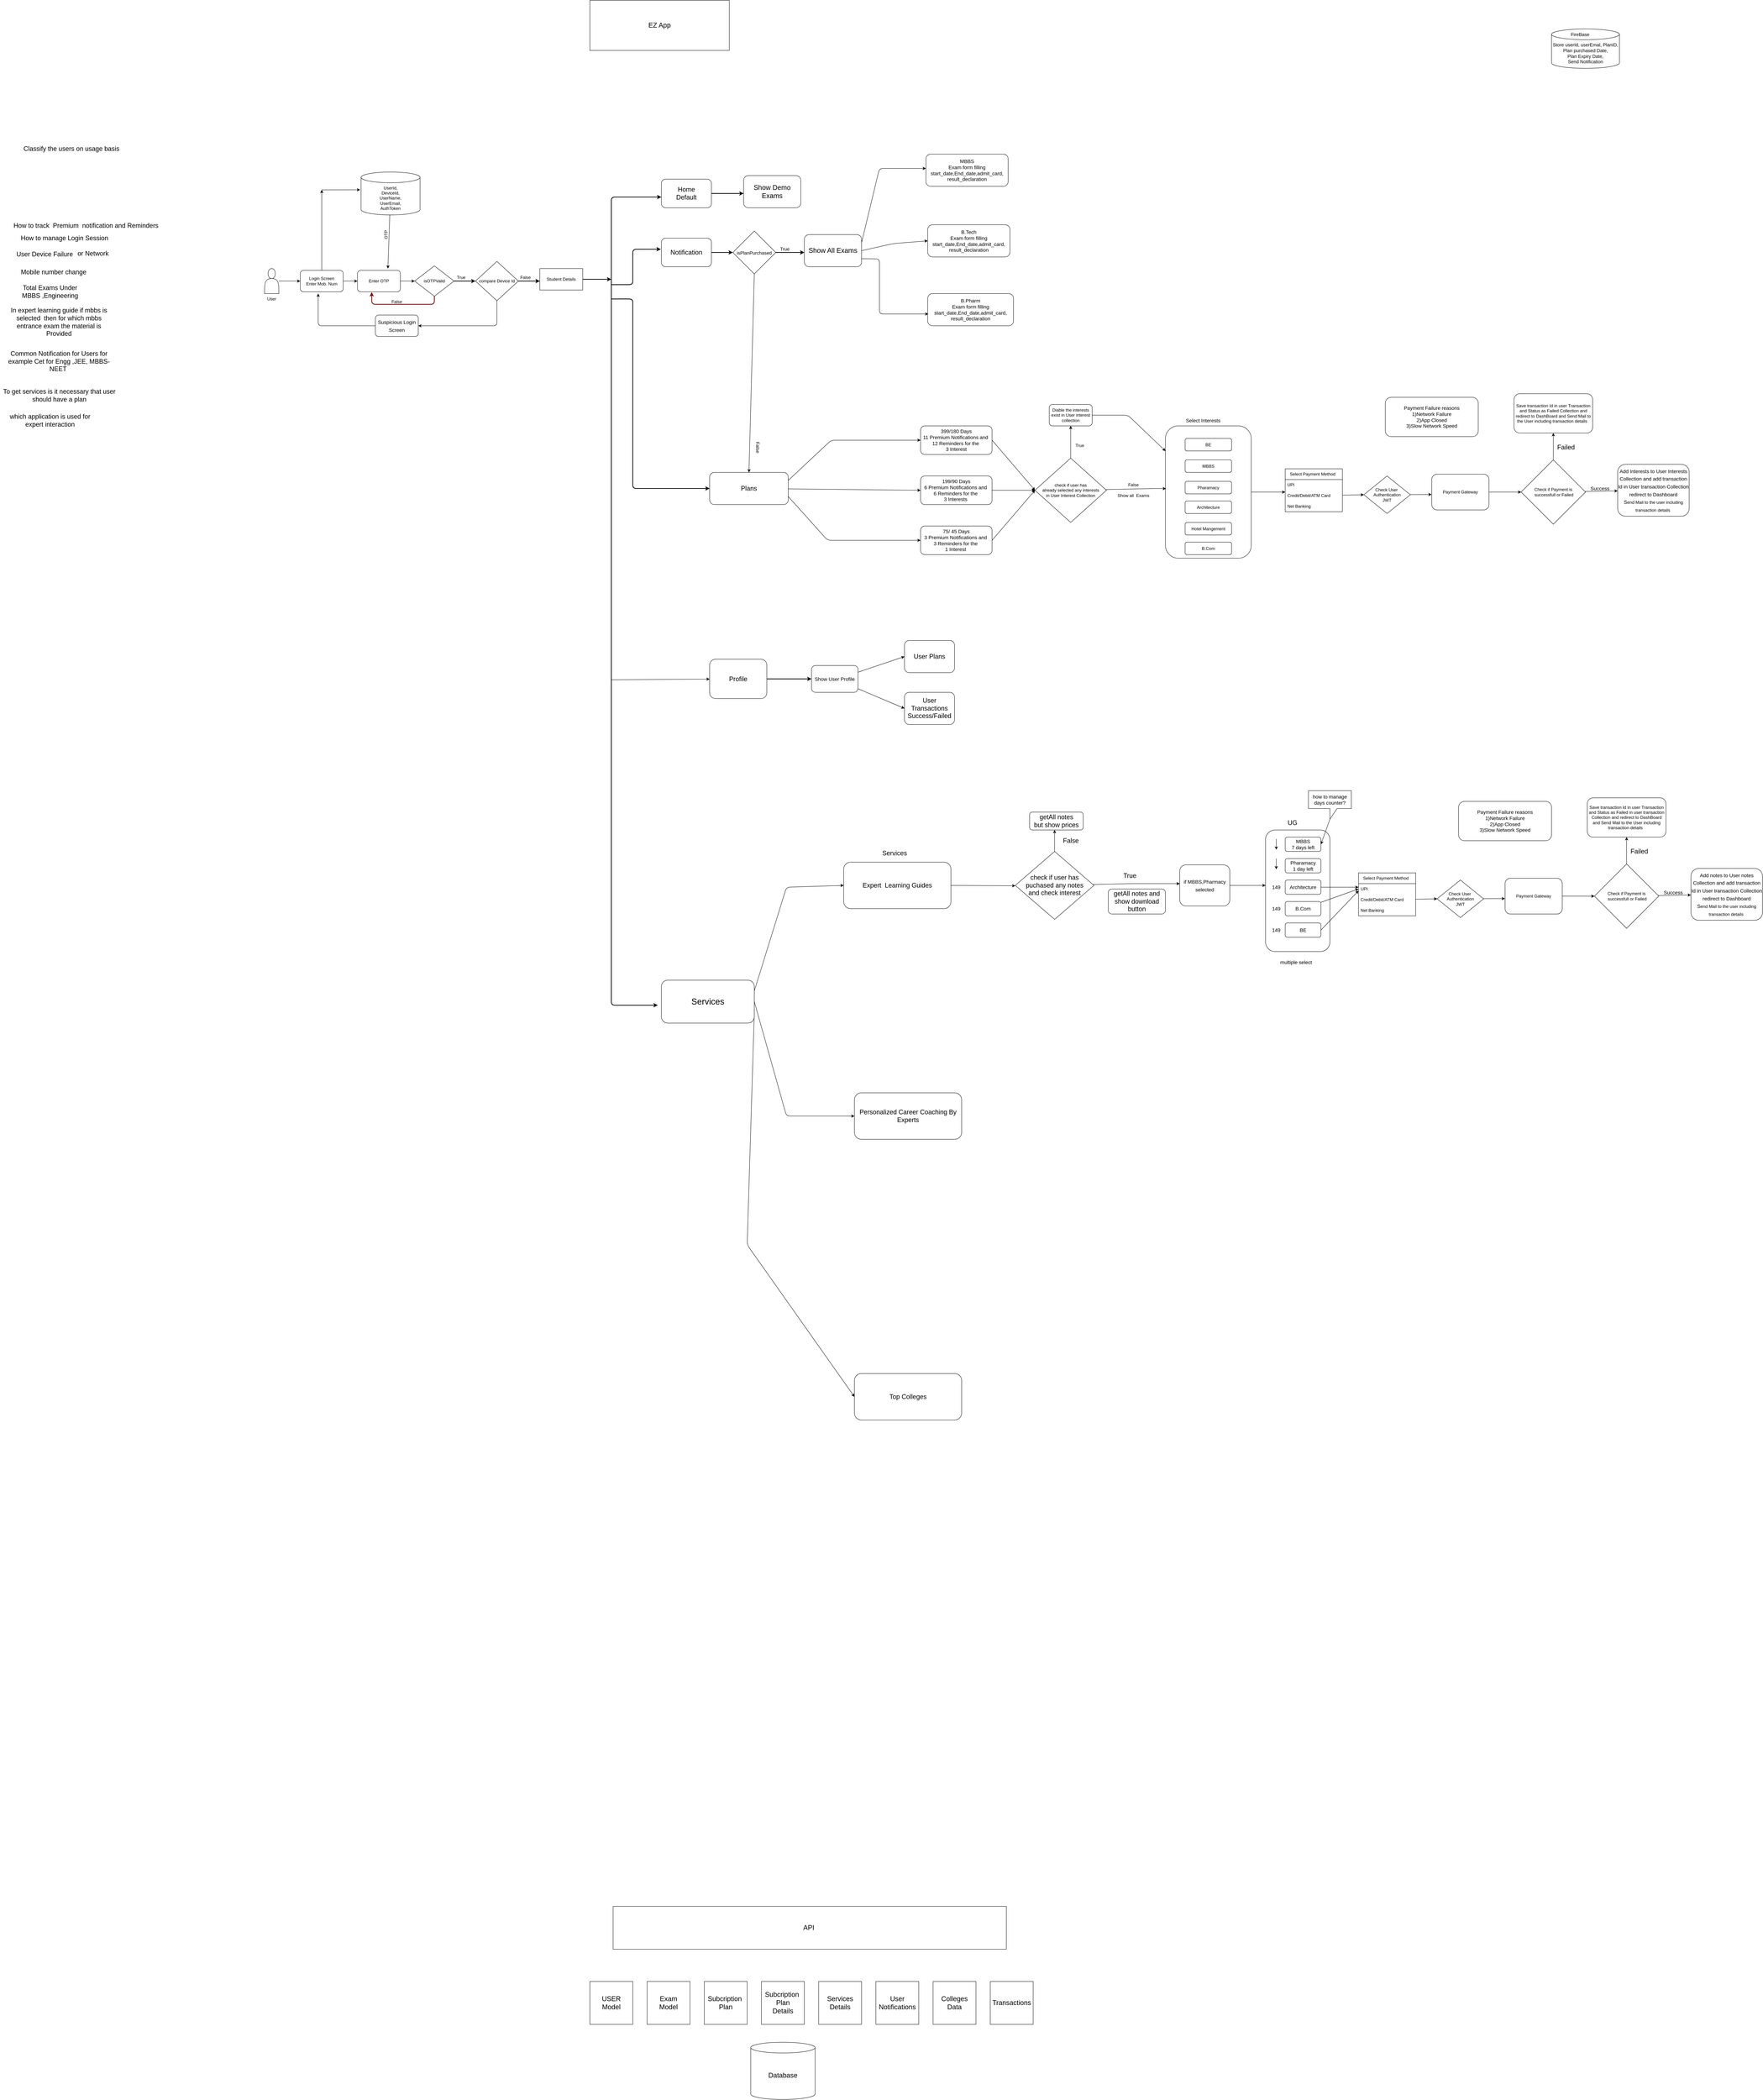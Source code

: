 <mxfile>
    <diagram id="cKqOUeJYtqGAw4a0vvzp" name="Page-1">
        <mxGraphModel dx="8595" dy="4695" grid="1" gridSize="10" guides="1" tooltips="1" connect="1" arrows="1" fold="1" page="1" pageScale="1" pageWidth="850" pageHeight="1100" math="0" shadow="0">
            <root>
                <mxCell id="0"/>
                <mxCell id="1" parent="0"/>
                <mxCell id="2" value="&lt;font style=&quot;font-size: 19px;&quot;&gt;EZ App&lt;/font&gt;" style="rounded=0;whiteSpace=wrap;html=1;" parent="1" vertex="1">
                    <mxGeometry x="940" y="-370" width="390" height="140" as="geometry"/>
                </mxCell>
                <mxCell id="8" style="edgeStyle=none;html=1;" parent="1" source="3" edge="1">
                    <mxGeometry relative="1" as="geometry">
                        <mxPoint x="130" y="415" as="targetPoint"/>
                    </mxGeometry>
                </mxCell>
                <mxCell id="3" value="" style="shape=actor;whiteSpace=wrap;html=1;" parent="1" vertex="1">
                    <mxGeometry x="30" y="380" width="40" height="70" as="geometry"/>
                </mxCell>
                <mxCell id="6" value="User" style="text;html=1;strokeColor=none;fillColor=none;align=center;verticalAlign=middle;whiteSpace=wrap;rounded=0;" parent="1" vertex="1">
                    <mxGeometry x="20" y="450" width="60" height="30" as="geometry"/>
                </mxCell>
                <mxCell id="13" style="edgeStyle=none;html=1;" parent="1" source="9" edge="1">
                    <mxGeometry relative="1" as="geometry">
                        <mxPoint x="190" y="160" as="targetPoint"/>
                    </mxGeometry>
                </mxCell>
                <mxCell id="32" style="edgeStyle=none;html=1;entryX=0;entryY=0.5;entryDx=0;entryDy=0;" parent="1" source="9" target="31" edge="1">
                    <mxGeometry relative="1" as="geometry"/>
                </mxCell>
                <mxCell id="9" value="Login Screen&lt;br&gt;Enter Mob. Num" style="rounded=1;whiteSpace=wrap;html=1;" parent="1" vertex="1">
                    <mxGeometry x="130" y="385" width="120" height="60" as="geometry"/>
                </mxCell>
                <mxCell id="27" style="edgeStyle=none;html=1;" parent="1" source="11" edge="1">
                    <mxGeometry relative="1" as="geometry">
                        <mxPoint x="500" y="415" as="targetPoint"/>
                    </mxGeometry>
                </mxCell>
                <mxCell id="38" style="edgeStyle=none;html=1;entryX=0.331;entryY=1.017;entryDx=0;entryDy=0;entryPerimeter=0;fillColor=#a20025;strokeColor=#6F0000;strokeWidth=2;" parent="1" source="11" target="31" edge="1">
                    <mxGeometry relative="1" as="geometry">
                        <mxPoint x="505" y="520" as="targetPoint"/>
                        <Array as="points">
                            <mxPoint x="505" y="480"/>
                            <mxPoint x="330" y="480"/>
                        </Array>
                    </mxGeometry>
                </mxCell>
                <mxCell id="42" style="edgeStyle=none;html=1;strokeWidth=2;" parent="1" source="11" edge="1">
                    <mxGeometry relative="1" as="geometry">
                        <mxPoint x="620" y="415" as="targetPoint"/>
                    </mxGeometry>
                </mxCell>
                <mxCell id="11" value="isOTPValid" style="rhombus;whiteSpace=wrap;html=1;" parent="1" vertex="1">
                    <mxGeometry x="450" y="372.5" width="110" height="85" as="geometry"/>
                </mxCell>
                <mxCell id="19" value="" style="endArrow=classic;html=1;entryX=-0.016;entryY=0.414;entryDx=0;entryDy=0;entryPerimeter=0;" parent="1" target="22" edge="1">
                    <mxGeometry width="50" height="50" relative="1" as="geometry">
                        <mxPoint x="190" y="160" as="sourcePoint"/>
                        <mxPoint x="290" y="160" as="targetPoint"/>
                    </mxGeometry>
                </mxCell>
                <mxCell id="34" style="edgeStyle=none;html=1;" parent="1" source="22" edge="1">
                    <mxGeometry relative="1" as="geometry">
                        <mxPoint x="375" y="380.0" as="targetPoint"/>
                    </mxGeometry>
                </mxCell>
                <mxCell id="22" value="UserId,&lt;br&gt;DeviceId,&lt;br&gt;UserName,&lt;br&gt;UserEmail,&lt;br&gt;AuthToken" style="shape=cylinder3;whiteSpace=wrap;html=1;boundedLbl=1;backgroundOutline=1;size=15;" parent="1" vertex="1">
                    <mxGeometry x="300" y="110" width="165" height="120" as="geometry"/>
                </mxCell>
                <mxCell id="36" style="edgeStyle=none;html=1;entryX=0;entryY=0.5;entryDx=0;entryDy=0;" parent="1" source="31" target="11" edge="1">
                    <mxGeometry relative="1" as="geometry"/>
                </mxCell>
                <mxCell id="31" value="Enter OTP" style="rounded=1;whiteSpace=wrap;html=1;" parent="1" vertex="1">
                    <mxGeometry x="290" y="385" width="120" height="60" as="geometry"/>
                </mxCell>
                <mxCell id="35" value="OTP" style="text;html=1;strokeColor=none;fillColor=none;align=center;verticalAlign=middle;whiteSpace=wrap;rounded=0;rotation=270;strokeWidth=1;" parent="1" vertex="1">
                    <mxGeometry x="340" y="270" width="60" height="30" as="geometry"/>
                </mxCell>
                <mxCell id="39" value="False" style="text;html=1;strokeColor=none;fillColor=none;align=center;verticalAlign=middle;whiteSpace=wrap;rounded=0;strokeWidth=1;" parent="1" vertex="1">
                    <mxGeometry x="370" y="457.5" width="60" height="30" as="geometry"/>
                </mxCell>
                <mxCell id="43" value="True" style="text;html=1;strokeColor=none;fillColor=none;align=center;verticalAlign=middle;whiteSpace=wrap;rounded=0;strokeWidth=1;" parent="1" vertex="1">
                    <mxGeometry x="550" y="390" width="60" height="30" as="geometry"/>
                </mxCell>
                <mxCell id="49" style="edgeStyle=none;html=1;strokeWidth=2;" parent="1" source="45" edge="1">
                    <mxGeometry relative="1" as="geometry">
                        <mxPoint x="800" y="415" as="targetPoint"/>
                    </mxGeometry>
                </mxCell>
                <mxCell id="176" style="edgeStyle=none;html=1;fontSize=14;" parent="1" source="45" edge="1">
                    <mxGeometry relative="1" as="geometry">
                        <mxPoint x="460" y="540" as="targetPoint"/>
                        <Array as="points">
                            <mxPoint x="680" y="540"/>
                        </Array>
                    </mxGeometry>
                </mxCell>
                <mxCell id="45" value="compare Device Id" style="rhombus;whiteSpace=wrap;html=1;strokeWidth=1;" parent="1" vertex="1">
                    <mxGeometry x="620" y="360" width="120" height="110" as="geometry"/>
                </mxCell>
                <mxCell id="51" value="False" style="text;html=1;strokeColor=none;fillColor=none;align=center;verticalAlign=middle;whiteSpace=wrap;rounded=0;strokeWidth=1;" parent="1" vertex="1">
                    <mxGeometry x="730" y="390" width="60" height="30" as="geometry"/>
                </mxCell>
                <mxCell id="52" value="" style="endArrow=classic;html=1;strokeWidth=2;entryX=0;entryY=0.625;entryDx=0;entryDy=0;entryPerimeter=0;" parent="1" target="61" edge="1">
                    <mxGeometry width="50" height="50" relative="1" as="geometry">
                        <mxPoint x="1000" y="415" as="sourcePoint"/>
                        <mxPoint x="1110" y="235" as="targetPoint"/>
                        <Array as="points">
                            <mxPoint x="1000" y="180"/>
                        </Array>
                    </mxGeometry>
                </mxCell>
                <mxCell id="53" value="" style="endArrow=classic;html=1;strokeWidth=2;entryX=-0.011;entryY=0.386;entryDx=0;entryDy=0;entryPerimeter=0;" parent="1" target="62" edge="1">
                    <mxGeometry width="50" height="50" relative="1" as="geometry">
                        <mxPoint x="1000" y="425" as="sourcePoint"/>
                        <mxPoint x="1110" y="325" as="targetPoint"/>
                        <Array as="points">
                            <mxPoint x="1060" y="425"/>
                            <mxPoint x="1060" y="326"/>
                        </Array>
                    </mxGeometry>
                </mxCell>
                <mxCell id="54" value="" style="endArrow=classic;html=1;strokeWidth=2;entryX=0;entryY=0.5;entryDx=0;entryDy=0;" parent="1" target="63" edge="1">
                    <mxGeometry width="50" height="50" relative="1" as="geometry">
                        <mxPoint x="1000" y="465" as="sourcePoint"/>
                        <mxPoint x="1200" y="705" as="targetPoint"/>
                        <Array as="points">
                            <mxPoint x="1060" y="465"/>
                            <mxPoint x="1060" y="995"/>
                        </Array>
                    </mxGeometry>
                </mxCell>
                <mxCell id="56" value="" style="endArrow=classic;html=1;strokeWidth=2;" parent="1" edge="1">
                    <mxGeometry width="50" height="50" relative="1" as="geometry">
                        <mxPoint x="1000" y="395" as="sourcePoint"/>
                        <mxPoint x="1130" y="2440" as="targetPoint"/>
                        <Array as="points">
                            <mxPoint x="1000" y="2440"/>
                        </Array>
                    </mxGeometry>
                </mxCell>
                <mxCell id="110" style="edgeStyle=none;html=1;strokeWidth=2;fontSize=13;" parent="1" source="57" edge="1">
                    <mxGeometry relative="1" as="geometry">
                        <mxPoint x="1000" y="410" as="targetPoint"/>
                    </mxGeometry>
                </mxCell>
                <mxCell id="57" value="Student Details" style="rounded=0;whiteSpace=wrap;html=1;strokeWidth=1;" parent="1" vertex="1">
                    <mxGeometry x="800" y="380" width="120" height="60" as="geometry"/>
                </mxCell>
                <mxCell id="73" style="edgeStyle=none;html=1;strokeWidth=2;fontSize=19;" parent="1" source="61" edge="1">
                    <mxGeometry relative="1" as="geometry">
                        <mxPoint x="1370" y="170" as="targetPoint"/>
                    </mxGeometry>
                </mxCell>
                <mxCell id="61" value="Home&lt;br&gt;Default" style="rounded=1;whiteSpace=wrap;html=1;strokeWidth=1;fontSize=18;" parent="1" vertex="1">
                    <mxGeometry x="1140" y="130" width="140" height="80" as="geometry"/>
                </mxCell>
                <mxCell id="79" style="edgeStyle=none;html=1;strokeWidth=2;fontSize=19;" parent="1" source="62" edge="1">
                    <mxGeometry relative="1" as="geometry">
                        <mxPoint x="1340" y="335" as="targetPoint"/>
                    </mxGeometry>
                </mxCell>
                <mxCell id="62" value="Notification" style="rounded=1;whiteSpace=wrap;html=1;strokeWidth=1;fontSize=18;" parent="1" vertex="1">
                    <mxGeometry x="1140" y="295" width="140" height="80" as="geometry"/>
                </mxCell>
                <mxCell id="180" style="edgeStyle=none;html=1;fontSize=14;entryX=0;entryY=0.5;entryDx=0;entryDy=0;" parent="1" source="63" target="182" edge="1">
                    <mxGeometry relative="1" as="geometry">
                        <mxPoint x="1655" y="995" as="targetPoint"/>
                    </mxGeometry>
                </mxCell>
                <mxCell id="185" style="edgeStyle=none;html=1;exitX=1;exitY=0.25;exitDx=0;exitDy=0;entryX=0;entryY=0.5;entryDx=0;entryDy=0;fontSize=14;" parent="1" source="63" target="181" edge="1">
                    <mxGeometry relative="1" as="geometry">
                        <Array as="points">
                            <mxPoint x="1615" y="860"/>
                        </Array>
                    </mxGeometry>
                </mxCell>
                <mxCell id="186" style="edgeStyle=none;html=1;exitX=1;exitY=0.75;exitDx=0;exitDy=0;entryX=0;entryY=0.5;entryDx=0;entryDy=0;fontSize=14;" parent="1" source="63" target="184" edge="1">
                    <mxGeometry relative="1" as="geometry">
                        <Array as="points">
                            <mxPoint x="1605" y="1140"/>
                        </Array>
                    </mxGeometry>
                </mxCell>
                <mxCell id="63" value="Plans" style="rounded=1;whiteSpace=wrap;html=1;strokeWidth=1;fontSize=18;" parent="1" vertex="1">
                    <mxGeometry x="1275" y="950" width="220" height="90" as="geometry"/>
                </mxCell>
                <mxCell id="100" style="edgeStyle=none;html=1;strokeWidth=2;fontSize=13;" parent="1" source="64" target="101" edge="1">
                    <mxGeometry relative="1" as="geometry">
                        <mxPoint x="1535" y="1510" as="targetPoint"/>
                    </mxGeometry>
                </mxCell>
                <mxCell id="64" value="Profile" style="rounded=1;whiteSpace=wrap;html=1;strokeWidth=1;fontSize=18;" parent="1" vertex="1">
                    <mxGeometry x="1275" y="1472.5" width="160" height="110" as="geometry"/>
                </mxCell>
                <mxCell id="65" value="API&amp;nbsp;" style="rounded=0;whiteSpace=wrap;html=1;strokeWidth=1;fontSize=19;" parent="1" vertex="1">
                    <mxGeometry x="1005" y="4960" width="1100" height="120" as="geometry"/>
                </mxCell>
                <mxCell id="66" value="USER&lt;br&gt;Model" style="whiteSpace=wrap;html=1;aspect=fixed;strokeWidth=1;fontSize=19;" parent="1" vertex="1">
                    <mxGeometry x="940" y="5170" width="120" height="120" as="geometry"/>
                </mxCell>
                <mxCell id="68" value="Exam&lt;br&gt;Model" style="whiteSpace=wrap;html=1;aspect=fixed;strokeWidth=1;fontSize=19;" parent="1" vertex="1">
                    <mxGeometry x="1100" y="5170" width="120" height="120" as="geometry"/>
                </mxCell>
                <mxCell id="69" value="Subcription&amp;nbsp;&lt;br&gt;Plan" style="whiteSpace=wrap;html=1;aspect=fixed;strokeWidth=1;fontSize=19;" parent="1" vertex="1">
                    <mxGeometry x="1260" y="5170" width="120" height="120" as="geometry"/>
                </mxCell>
                <mxCell id="72" value="Database" style="shape=cylinder3;whiteSpace=wrap;html=1;boundedLbl=1;backgroundOutline=1;size=15;strokeWidth=1;fontSize=19;" parent="1" vertex="1">
                    <mxGeometry x="1390" y="5340" width="180" height="160" as="geometry"/>
                </mxCell>
                <mxCell id="75" value="Show Demo Exams" style="rounded=1;whiteSpace=wrap;html=1;strokeWidth=1;fontSize=19;" parent="1" vertex="1">
                    <mxGeometry x="1370" y="120" width="160" height="90" as="geometry"/>
                </mxCell>
                <mxCell id="81" style="edgeStyle=none;html=1;strokeWidth=2;fontSize=13;" parent="1" source="80" edge="1">
                    <mxGeometry relative="1" as="geometry">
                        <mxPoint x="1540" y="335" as="targetPoint"/>
                    </mxGeometry>
                </mxCell>
                <mxCell id="318" style="edgeStyle=none;html=1;exitX=0.5;exitY=1;exitDx=0;exitDy=0;entryX=0.5;entryY=0;entryDx=0;entryDy=0;fontSize=14;" edge="1" parent="1" source="80" target="63">
                    <mxGeometry relative="1" as="geometry"/>
                </mxCell>
                <mxCell id="80" value="&lt;font style=&quot;font-size: 13px;&quot;&gt;isPlanPurchased&lt;/font&gt;" style="rhombus;whiteSpace=wrap;html=1;strokeWidth=1;fontSize=19;" parent="1" vertex="1">
                    <mxGeometry x="1340" y="275" width="120" height="120" as="geometry"/>
                </mxCell>
                <mxCell id="82" value="True" style="text;html=1;align=center;verticalAlign=middle;resizable=0;points=[];autosize=1;strokeColor=none;fillColor=none;fontSize=13;" parent="1" vertex="1">
                    <mxGeometry x="1460" y="310" width="50" height="30" as="geometry"/>
                </mxCell>
                <mxCell id="89" value="False" style="text;html=1;align=center;verticalAlign=middle;resizable=0;points=[];autosize=1;strokeColor=none;fillColor=none;fontSize=13;rotation=90;" parent="1" vertex="1">
                    <mxGeometry x="1380" y="865" width="60" height="30" as="geometry"/>
                </mxCell>
                <mxCell id="153" style="edgeStyle=none;html=1;exitX=1;exitY=0.25;exitDx=0;exitDy=0;entryX=0;entryY=0.5;entryDx=0;entryDy=0;fontSize=18;" parent="1" source="101" target="151" edge="1">
                    <mxGeometry relative="1" as="geometry"/>
                </mxCell>
                <mxCell id="154" style="edgeStyle=none;html=1;entryX=0;entryY=0.5;entryDx=0;entryDy=0;fontSize=18;" parent="1" source="101" target="152" edge="1">
                    <mxGeometry relative="1" as="geometry"/>
                </mxCell>
                <mxCell id="101" value="&lt;font style=&quot;font-size: 14px;&quot;&gt;Show User Profile&lt;/font&gt;" style="rounded=1;whiteSpace=wrap;html=1;strokeWidth=1;fontSize=13;" parent="1" vertex="1">
                    <mxGeometry x="1560" y="1490" width="130" height="75" as="geometry"/>
                </mxCell>
                <mxCell id="196" style="edgeStyle=none;html=1;exitX=1;exitY=0.25;exitDx=0;exitDy=0;fontSize=14;" parent="1" source="107" edge="1">
                    <mxGeometry relative="1" as="geometry">
                        <mxPoint x="1880" y="100" as="targetPoint"/>
                        <Array as="points">
                            <mxPoint x="1750" y="100"/>
                        </Array>
                    </mxGeometry>
                </mxCell>
                <mxCell id="198" style="edgeStyle=none;html=1;exitX=1;exitY=0.75;exitDx=0;exitDy=0;fontSize=14;entryX=0.007;entryY=0.633;entryDx=0;entryDy=0;entryPerimeter=0;" parent="1" source="107" target="191" edge="1">
                    <mxGeometry relative="1" as="geometry">
                        <mxPoint x="1810" y="400" as="targetPoint"/>
                        <Array as="points">
                            <mxPoint x="1750" y="353"/>
                            <mxPoint x="1750" y="507"/>
                        </Array>
                    </mxGeometry>
                </mxCell>
                <mxCell id="325" style="edgeStyle=none;html=1;exitX=1;exitY=0.5;exitDx=0;exitDy=0;entryX=0;entryY=0.5;entryDx=0;entryDy=0;fontSize=14;" edge="1" parent="1" source="107" target="190">
                    <mxGeometry relative="1" as="geometry">
                        <Array as="points">
                            <mxPoint x="1790" y="310"/>
                        </Array>
                    </mxGeometry>
                </mxCell>
                <mxCell id="107" value="Show All Exams" style="rounded=1;whiteSpace=wrap;html=1;strokeWidth=1;fontSize=19;" parent="1" vertex="1">
                    <mxGeometry x="1540" y="285" width="160" height="90" as="geometry"/>
                </mxCell>
                <mxCell id="112" value="Store userId, userEmal, PlanID,&lt;br&gt;Plan purchased Date,&lt;br&gt;Plan Expiry Date,&lt;br&gt;Send Notification" style="shape=cylinder3;whiteSpace=wrap;html=1;boundedLbl=1;backgroundOutline=1;size=15;strokeWidth=1;fontSize=13;" parent="1" vertex="1">
                    <mxGeometry x="3630" y="-290" width="190" height="110" as="geometry"/>
                </mxCell>
                <mxCell id="114" value="FireBase" style="text;html=1;strokeColor=none;fillColor=none;align=center;verticalAlign=middle;whiteSpace=wrap;rounded=0;strokeWidth=1;fontSize=13;" parent="1" vertex="1">
                    <mxGeometry x="3680" y="-290" width="60" height="30" as="geometry"/>
                </mxCell>
                <mxCell id="124" value="Subcription&amp;nbsp;&lt;br&gt;Plan&lt;br&gt;Details" style="whiteSpace=wrap;html=1;aspect=fixed;strokeWidth=1;fontSize=19;" parent="1" vertex="1">
                    <mxGeometry x="1420" y="5170" width="120" height="120" as="geometry"/>
                </mxCell>
                <mxCell id="131" value="&lt;font style=&quot;font-size: 18px;&quot;&gt;How to track&amp;nbsp;&lt;/font&gt;" style="text;html=1;align=center;verticalAlign=middle;resizable=0;points=[];autosize=1;strokeColor=none;fillColor=none;fontSize=14;" parent="1" vertex="1">
                    <mxGeometry x="-685" y="240" width="130" height="40" as="geometry"/>
                </mxCell>
                <mxCell id="136" value="Services Details" style="whiteSpace=wrap;html=1;aspect=fixed;strokeWidth=1;fontSize=19;" parent="1" vertex="1">
                    <mxGeometry x="1580" y="5170" width="120" height="120" as="geometry"/>
                </mxCell>
                <mxCell id="137" value="How to manage Login Session" style="text;html=1;align=center;verticalAlign=middle;resizable=0;points=[];autosize=1;strokeColor=none;fillColor=none;fontSize=18;" parent="1" vertex="1">
                    <mxGeometry x="-665" y="275" width="270" height="40" as="geometry"/>
                </mxCell>
                <mxCell id="147" value="User&lt;br&gt;Notifications" style="whiteSpace=wrap;html=1;aspect=fixed;strokeWidth=1;fontSize=19;" parent="1" vertex="1">
                    <mxGeometry x="1740" y="5170" width="120" height="120" as="geometry"/>
                </mxCell>
                <mxCell id="148" value="Colleges&lt;br&gt;Data" style="whiteSpace=wrap;html=1;aspect=fixed;strokeWidth=1;fontSize=19;" parent="1" vertex="1">
                    <mxGeometry x="1900" y="5170" width="120" height="120" as="geometry"/>
                </mxCell>
                <mxCell id="151" value="User Plans" style="rounded=1;whiteSpace=wrap;html=1;fontSize=18;" parent="1" vertex="1">
                    <mxGeometry x="1820" y="1420" width="140" height="90" as="geometry"/>
                </mxCell>
                <mxCell id="152" value="User Transactions&lt;br&gt;Success/Failed" style="rounded=1;whiteSpace=wrap;html=1;fontSize=18;" parent="1" vertex="1">
                    <mxGeometry x="1820" y="1565" width="140" height="90" as="geometry"/>
                </mxCell>
                <mxCell id="164" value="Transactions" style="whiteSpace=wrap;html=1;aspect=fixed;strokeWidth=1;fontSize=19;" parent="1" vertex="1">
                    <mxGeometry x="2060" y="5170" width="120" height="120" as="geometry"/>
                </mxCell>
                <mxCell id="252" style="edgeStyle=none;html=1;exitX=1;exitY=0.25;exitDx=0;exitDy=0;entryX=0;entryY=0.5;entryDx=0;entryDy=0;fontSize=14;" edge="1" parent="1" source="168" target="249">
                    <mxGeometry relative="1" as="geometry">
                        <Array as="points">
                            <mxPoint x="1490" y="2110"/>
                        </Array>
                    </mxGeometry>
                </mxCell>
                <mxCell id="321" style="edgeStyle=none;html=1;exitX=1;exitY=0.5;exitDx=0;exitDy=0;entryX=0;entryY=0.5;entryDx=0;entryDy=0;fontSize=14;" edge="1" parent="1" source="168" target="250">
                    <mxGeometry relative="1" as="geometry">
                        <Array as="points">
                            <mxPoint x="1490" y="2750"/>
                        </Array>
                    </mxGeometry>
                </mxCell>
                <mxCell id="322" style="edgeStyle=none;html=1;exitX=1;exitY=0.75;exitDx=0;exitDy=0;fontSize=14;entryX=0;entryY=0.5;entryDx=0;entryDy=0;" edge="1" parent="1" source="168" target="251">
                    <mxGeometry relative="1" as="geometry">
                        <mxPoint x="1390" y="2690" as="targetPoint"/>
                        <Array as="points">
                            <mxPoint x="1380" y="3110"/>
                        </Array>
                    </mxGeometry>
                </mxCell>
                <mxCell id="168" value="&lt;font style=&quot;font-size: 24px;&quot;&gt;Services&lt;/font&gt;" style="rounded=1;whiteSpace=wrap;html=1;" parent="1" vertex="1">
                    <mxGeometry x="1140" y="2370" width="260" height="120" as="geometry"/>
                </mxCell>
                <mxCell id="171" value="&lt;font style=&quot;font-size: 18px;&quot;&gt;User Device Failure&lt;/font&gt;" style="text;html=1;strokeColor=none;fillColor=none;align=center;verticalAlign=middle;whiteSpace=wrap;rounded=0;fontSize=36;" parent="1" vertex="1">
                    <mxGeometry x="-675" y="317.5" width="180" height="30" as="geometry"/>
                </mxCell>
                <mxCell id="172" value="Mobile number change" style="text;html=1;strokeColor=none;fillColor=none;align=center;verticalAlign=middle;whiteSpace=wrap;rounded=0;fontSize=18;" parent="1" vertex="1">
                    <mxGeometry x="-660" y="375" width="200" height="30" as="geometry"/>
                </mxCell>
                <mxCell id="175" style="edgeStyle=none;html=1;fontSize=14;" parent="1" source="173" edge="1">
                    <mxGeometry relative="1" as="geometry">
                        <mxPoint x="180" y="450" as="targetPoint"/>
                        <Array as="points">
                            <mxPoint x="180" y="540"/>
                        </Array>
                    </mxGeometry>
                </mxCell>
                <mxCell id="173" value="&lt;font style=&quot;font-size: 14px;&quot;&gt;Suspicious Login Screen&lt;/font&gt;" style="rounded=1;whiteSpace=wrap;html=1;fontSize=18;" parent="1" vertex="1">
                    <mxGeometry x="340" y="510" width="120" height="60" as="geometry"/>
                </mxCell>
                <mxCell id="177" value="&lt;font style=&quot;font-size: 18px;&quot;&gt;Total Exams Under MBBS ,Engineering&lt;/font&gt;" style="text;html=1;strokeColor=none;fillColor=none;align=center;verticalAlign=middle;whiteSpace=wrap;rounded=0;fontSize=14;" parent="1" vertex="1">
                    <mxGeometry x="-655" y="430" width="170" height="30" as="geometry"/>
                </mxCell>
                <mxCell id="179" value="&lt;font style=&quot;font-size: 18px;&quot;&gt;In expert learning guide if mbbs is selected&amp;nbsp; then for which mbbs entrance exam the material is Provided&lt;/font&gt;" style="text;html=1;strokeColor=none;fillColor=none;align=center;verticalAlign=middle;whiteSpace=wrap;rounded=0;fontSize=14;" parent="1" vertex="1">
                    <mxGeometry x="-695" y="500" width="300" height="60" as="geometry"/>
                </mxCell>
                <mxCell id="207" style="edgeStyle=none;html=1;exitX=1;exitY=0.5;exitDx=0;exitDy=0;entryX=0;entryY=0.5;entryDx=0;entryDy=0;" edge="1" parent="1" source="181" target="206">
                    <mxGeometry relative="1" as="geometry"/>
                </mxCell>
                <mxCell id="181" value="399/180 Days&lt;br&gt;11 Premium Notifications and&amp;nbsp;&lt;br&gt;12 Reminders for the&amp;nbsp;&lt;br&gt;3 Interest" style="rounded=1;whiteSpace=wrap;html=1;fontSize=14;" parent="1" vertex="1">
                    <mxGeometry x="1865" y="820" width="200" height="80" as="geometry"/>
                </mxCell>
                <mxCell id="210" style="edgeStyle=none;html=1;exitX=1;exitY=0.5;exitDx=0;exitDy=0;entryX=0;entryY=0.5;entryDx=0;entryDy=0;" edge="1" parent="1" source="182" target="206">
                    <mxGeometry relative="1" as="geometry"/>
                </mxCell>
                <mxCell id="182" value="199/90 Days&lt;br&gt;6 Premium Notifications and&amp;nbsp;&lt;br&gt;6 Reminders for the&amp;nbsp;&lt;br&gt;3 Interests&amp;nbsp;" style="rounded=1;whiteSpace=wrap;html=1;fontSize=14;" parent="1" vertex="1">
                    <mxGeometry x="1865" y="960" width="200" height="80" as="geometry"/>
                </mxCell>
                <mxCell id="209" style="edgeStyle=none;html=1;exitX=1;exitY=0.5;exitDx=0;exitDy=0;entryX=0;entryY=0.5;entryDx=0;entryDy=0;" edge="1" parent="1" source="184" target="206">
                    <mxGeometry relative="1" as="geometry"/>
                </mxCell>
                <mxCell id="184" value="75/ 45 Days&lt;br&gt;3 Premium Notifications and&amp;nbsp;&lt;br&gt;3 Reminders for the&amp;nbsp;&lt;br&gt;1 Interest&amp;nbsp;" style="rounded=1;whiteSpace=wrap;html=1;fontSize=14;" parent="1" vertex="1">
                    <mxGeometry x="1865" y="1100" width="200" height="80" as="geometry"/>
                </mxCell>
                <mxCell id="190" value="B.Tech&lt;br&gt;Exam form filling start_date,End_date,admit_card,&lt;br&gt;result_declaration" style="rounded=1;whiteSpace=wrap;html=1;fontSize=14;" parent="1" vertex="1">
                    <mxGeometry x="1885" y="257.5" width="230" height="90" as="geometry"/>
                </mxCell>
                <mxCell id="191" value="B.Pharm&lt;br&gt;Exam form filling start_date,End_date,admit_card,&lt;br&gt;result_declaration" style="rounded=1;whiteSpace=wrap;html=1;fontSize=14;" parent="1" vertex="1">
                    <mxGeometry x="1885" y="450" width="240" height="90" as="geometry"/>
                </mxCell>
                <mxCell id="199" value="MBBS&lt;br&gt;Exam form filling start_date,End_date,admit_card,&lt;br&gt;result_declaration" style="rounded=1;whiteSpace=wrap;html=1;fontSize=14;" parent="1" vertex="1">
                    <mxGeometry x="1880" y="60" width="230" height="90" as="geometry"/>
                </mxCell>
                <mxCell id="224" style="edgeStyle=none;html=1;" edge="1" parent="1" source="205">
                    <mxGeometry relative="1" as="geometry">
                        <mxPoint x="2885" y="1005" as="targetPoint"/>
                    </mxGeometry>
                </mxCell>
                <mxCell id="205" value="" style="rounded=1;whiteSpace=wrap;html=1;" vertex="1" parent="1">
                    <mxGeometry x="2550" y="820" width="240" height="370" as="geometry"/>
                </mxCell>
                <mxCell id="211" style="edgeStyle=none;html=1;entryX=0.006;entryY=0.474;entryDx=0;entryDy=0;entryPerimeter=0;" edge="1" parent="1" source="206" target="205">
                    <mxGeometry relative="1" as="geometry">
                        <Array as="points">
                            <mxPoint x="2525" y="995"/>
                        </Array>
                    </mxGeometry>
                </mxCell>
                <mxCell id="214" style="edgeStyle=none;html=1;" edge="1" parent="1" source="206">
                    <mxGeometry relative="1" as="geometry">
                        <mxPoint x="2285" y="820" as="targetPoint"/>
                    </mxGeometry>
                </mxCell>
                <mxCell id="206" value="check if user has&lt;br&gt;already selected any interests&lt;br&gt;in User Interest Collection" style="rhombus;whiteSpace=wrap;html=1;" vertex="1" parent="1">
                    <mxGeometry x="2185" y="910" width="200" height="180" as="geometry"/>
                </mxCell>
                <mxCell id="212" value="False" style="text;html=1;align=center;verticalAlign=middle;resizable=0;points=[];autosize=1;strokeColor=none;fillColor=none;" vertex="1" parent="1">
                    <mxGeometry x="2435" y="970" width="50" height="30" as="geometry"/>
                </mxCell>
                <mxCell id="213" value="Show all&amp;nbsp; Exams" style="text;html=1;align=center;verticalAlign=middle;resizable=0;points=[];autosize=1;strokeColor=none;fillColor=none;" vertex="1" parent="1">
                    <mxGeometry x="2405" y="1000" width="110" height="30" as="geometry"/>
                </mxCell>
                <mxCell id="215" value="True" style="text;html=1;align=center;verticalAlign=middle;resizable=0;points=[];autosize=1;strokeColor=none;fillColor=none;" vertex="1" parent="1">
                    <mxGeometry x="2285" y="860" width="50" height="30" as="geometry"/>
                </mxCell>
                <mxCell id="238" style="edgeStyle=none;html=1;fontSize=18;" edge="1" parent="1" source="216" target="205">
                    <mxGeometry relative="1" as="geometry">
                        <Array as="points">
                            <mxPoint x="2445" y="790"/>
                        </Array>
                    </mxGeometry>
                </mxCell>
                <mxCell id="216" value="Diable the interests&lt;br&gt;exist in User interest collection" style="rounded=1;whiteSpace=wrap;html=1;" vertex="1" parent="1">
                    <mxGeometry x="2225" y="760" width="120" height="60" as="geometry"/>
                </mxCell>
                <mxCell id="217" value="BE" style="rounded=1;whiteSpace=wrap;html=1;" vertex="1" parent="1">
                    <mxGeometry x="2605" y="855" width="130" height="35" as="geometry"/>
                </mxCell>
                <mxCell id="218" value="Pharamacy" style="rounded=1;whiteSpace=wrap;html=1;" vertex="1" parent="1">
                    <mxGeometry x="2605" y="975" width="130" height="35" as="geometry"/>
                </mxCell>
                <mxCell id="219" value="Architecture" style="rounded=1;whiteSpace=wrap;html=1;" vertex="1" parent="1">
                    <mxGeometry x="2605" y="1030" width="130" height="35" as="geometry"/>
                </mxCell>
                <mxCell id="220" value="Hotel Mangement" style="rounded=1;whiteSpace=wrap;html=1;" vertex="1" parent="1">
                    <mxGeometry x="2605" y="1090" width="130" height="35" as="geometry"/>
                </mxCell>
                <mxCell id="221" value="B.Com" style="rounded=1;whiteSpace=wrap;html=1;" vertex="1" parent="1">
                    <mxGeometry x="2605" y="1145" width="130" height="35" as="geometry"/>
                </mxCell>
                <mxCell id="222" value="MBBS" style="rounded=1;whiteSpace=wrap;html=1;" vertex="1" parent="1">
                    <mxGeometry x="2605" y="915" width="130" height="35" as="geometry"/>
                </mxCell>
                <mxCell id="223" value="&lt;font style=&quot;font-size: 14px;&quot;&gt;Select Interests&lt;/font&gt;" style="text;html=1;align=center;verticalAlign=middle;resizable=0;points=[];autosize=1;strokeColor=none;fillColor=none;" vertex="1" parent="1">
                    <mxGeometry x="2595" y="790" width="120" height="30" as="geometry"/>
                </mxCell>
                <mxCell id="240" style="edgeStyle=none;html=1;exitX=1;exitY=0.5;exitDx=0;exitDy=0;entryX=0;entryY=0.5;entryDx=0;entryDy=0;fontSize=18;" edge="1" parent="1" source="225" target="227">
                    <mxGeometry relative="1" as="geometry"/>
                </mxCell>
                <mxCell id="225" value="Payment Gateway" style="rounded=1;whiteSpace=wrap;html=1;" vertex="1" parent="1">
                    <mxGeometry x="3295" y="955" width="160" height="100" as="geometry"/>
                </mxCell>
                <mxCell id="236" style="edgeStyle=none;html=1;entryX=-0.003;entryY=0.568;entryDx=0;entryDy=0;entryPerimeter=0;" edge="1" parent="1" source="226" target="225">
                    <mxGeometry relative="1" as="geometry"/>
                </mxCell>
                <mxCell id="226" value="Check User&amp;nbsp; Authentication&lt;br&gt;JWT" style="rhombus;whiteSpace=wrap;html=1;" vertex="1" parent="1">
                    <mxGeometry x="3105" y="960" width="130" height="105" as="geometry"/>
                </mxCell>
                <mxCell id="241" style="edgeStyle=none;html=1;fontSize=18;" edge="1" parent="1" source="227">
                    <mxGeometry relative="1" as="geometry">
                        <mxPoint x="3635" y="840" as="targetPoint"/>
                    </mxGeometry>
                </mxCell>
                <mxCell id="245" style="edgeStyle=none;html=1;fontSize=18;" edge="1" parent="1" source="227" target="246">
                    <mxGeometry relative="1" as="geometry">
                        <mxPoint x="3825.0" y="1005" as="targetPoint"/>
                    </mxGeometry>
                </mxCell>
                <mxCell id="227" value="Check if Payment is&lt;br&gt;&amp;nbsp;successfull or Failed" style="rhombus;whiteSpace=wrap;html=1;" vertex="1" parent="1">
                    <mxGeometry x="3545" y="915" width="180" height="180" as="geometry"/>
                </mxCell>
                <mxCell id="229" value="Save transaction Id in user Transaction and Status as Failed Collection and redirect to DashBoard and Send Mail to the User including transaction details&amp;nbsp;&amp;nbsp;" style="rounded=1;whiteSpace=wrap;html=1;" vertex="1" parent="1">
                    <mxGeometry x="3525" y="730" width="220" height="110" as="geometry"/>
                </mxCell>
                <mxCell id="230" value="Select Payment Method&amp;nbsp;&amp;nbsp;" style="swimlane;fontStyle=0;childLayout=stackLayout;horizontal=1;startSize=30;horizontalStack=0;resizeParent=1;resizeParentMax=0;resizeLast=0;collapsible=1;marginBottom=0;whiteSpace=wrap;html=1;" vertex="1" parent="1">
                    <mxGeometry x="2885" y="940" width="160" height="120" as="geometry"/>
                </mxCell>
                <mxCell id="231" value="UPI" style="text;strokeColor=none;fillColor=none;align=left;verticalAlign=middle;spacingLeft=4;spacingRight=4;overflow=hidden;points=[[0,0.5],[1,0.5]];portConstraint=eastwest;rotatable=0;whiteSpace=wrap;html=1;" vertex="1" parent="230">
                    <mxGeometry y="30" width="160" height="30" as="geometry"/>
                </mxCell>
                <mxCell id="232" value="Credit/Debit/ATM Card" style="text;strokeColor=none;fillColor=none;align=left;verticalAlign=middle;spacingLeft=4;spacingRight=4;overflow=hidden;points=[[0,0.5],[1,0.5]];portConstraint=eastwest;rotatable=0;whiteSpace=wrap;html=1;" vertex="1" parent="230">
                    <mxGeometry y="60" width="160" height="30" as="geometry"/>
                </mxCell>
                <mxCell id="233" value="Net Banking" style="text;strokeColor=none;fillColor=none;align=left;verticalAlign=middle;spacingLeft=4;spacingRight=4;overflow=hidden;points=[[0,0.5],[1,0.5]];portConstraint=eastwest;rotatable=0;whiteSpace=wrap;html=1;" vertex="1" parent="230">
                    <mxGeometry y="90" width="160" height="30" as="geometry"/>
                </mxCell>
                <mxCell id="235" style="edgeStyle=none;html=1;entryX=0;entryY=0.5;entryDx=0;entryDy=0;" edge="1" parent="1" source="232" target="226">
                    <mxGeometry relative="1" as="geometry"/>
                </mxCell>
                <mxCell id="237" value="&lt;font style=&quot;font-size: 18px;&quot;&gt;Premium&amp;nbsp; notification and Reminders&lt;/font&gt;" style="text;html=1;align=center;verticalAlign=middle;resizable=0;points=[];autosize=1;strokeColor=none;fillColor=none;" vertex="1" parent="1">
                    <mxGeometry x="-575" y="240" width="320" height="40" as="geometry"/>
                </mxCell>
                <mxCell id="239" value="&lt;font style=&quot;font-size: 18px;&quot;&gt;Common Notification for Users for example Cet for Engg ,JEE, MBBS-NEET&amp;nbsp;&lt;/font&gt;" style="text;html=1;strokeColor=none;fillColor=none;align=center;verticalAlign=middle;whiteSpace=wrap;rounded=0;fontSize=14;" vertex="1" parent="1">
                    <mxGeometry x="-710" y="620" width="330" height="40" as="geometry"/>
                </mxCell>
                <mxCell id="242" value="Failed" style="text;html=1;align=center;verticalAlign=middle;resizable=0;points=[];autosize=1;strokeColor=none;fillColor=none;fontSize=18;" vertex="1" parent="1">
                    <mxGeometry x="3635" y="860" width="70" height="40" as="geometry"/>
                </mxCell>
                <mxCell id="244" value="or Network" style="text;html=1;align=center;verticalAlign=middle;resizable=0;points=[];autosize=1;strokeColor=none;fillColor=none;fontSize=18;" vertex="1" parent="1">
                    <mxGeometry x="-505" y="317.5" width="110" height="40" as="geometry"/>
                </mxCell>
                <mxCell id="246" value="&lt;font style=&quot;font-size: 14px;&quot;&gt;Add Interests to User Interests Collection and add transaction Id in User transaction Collection&lt;br&gt;redirect to Dashboard&lt;br&gt;S&lt;/font&gt;&lt;span style=&quot;font-size: 12px;&quot;&gt;end Mail to the user including transaction details&amp;nbsp;&lt;/span&gt;&lt;font size=&quot;3&quot;&gt;&lt;br&gt;&lt;/font&gt;" style="rounded=1;whiteSpace=wrap;html=1;fontSize=18;" vertex="1" parent="1">
                    <mxGeometry x="3815" y="927.5" width="200" height="145" as="geometry"/>
                </mxCell>
                <mxCell id="247" value="Success" style="text;html=1;align=center;verticalAlign=middle;resizable=0;points=[];autosize=1;strokeColor=none;fillColor=none;fontSize=14;" vertex="1" parent="1">
                    <mxGeometry x="3725" y="980" width="80" height="30" as="geometry"/>
                </mxCell>
                <mxCell id="248" value="Payment Failure reasons&lt;br&gt;1)Network Failure&lt;br&gt;2)App Closed&lt;br&gt;3)Slow Network Speed" style="rounded=1;whiteSpace=wrap;html=1;fontSize=14;" vertex="1" parent="1">
                    <mxGeometry x="3165" y="740" width="260" height="110" as="geometry"/>
                </mxCell>
                <mxCell id="256" style="edgeStyle=none;html=1;exitX=1;exitY=0.5;exitDx=0;exitDy=0;fontSize=18;" edge="1" parent="1" source="249">
                    <mxGeometry relative="1" as="geometry">
                        <mxPoint x="2130" y="2106" as="targetPoint"/>
                    </mxGeometry>
                </mxCell>
                <mxCell id="249" value="&lt;font style=&quot;font-size: 18px;&quot;&gt;Expert&amp;nbsp; Learning Guides&lt;/font&gt;" style="rounded=1;whiteSpace=wrap;html=1;fontSize=14;" vertex="1" parent="1">
                    <mxGeometry x="1650" y="2040" width="300" height="130" as="geometry"/>
                </mxCell>
                <mxCell id="250" value="&lt;font style=&quot;font-size: 18px;&quot;&gt;Personalized Career Coaching By Experts&lt;/font&gt;" style="rounded=1;whiteSpace=wrap;html=1;fontSize=14;" vertex="1" parent="1">
                    <mxGeometry x="1680" y="2685" width="300" height="130" as="geometry"/>
                </mxCell>
                <mxCell id="251" value="&lt;font style=&quot;font-size: 18px;&quot;&gt;Top Colleges&lt;/font&gt;" style="rounded=1;whiteSpace=wrap;html=1;fontSize=14;" vertex="1" parent="1">
                    <mxGeometry x="1680" y="3470" width="300" height="130" as="geometry"/>
                </mxCell>
                <mxCell id="255" value="&lt;font style=&quot;font-size: 18px;&quot;&gt;Services&lt;/font&gt;" style="text;html=1;strokeColor=none;fillColor=none;align=center;verticalAlign=middle;whiteSpace=wrap;rounded=0;fontSize=14;" vertex="1" parent="1">
                    <mxGeometry x="1755" y="2000" width="75" height="30" as="geometry"/>
                </mxCell>
                <mxCell id="258" style="edgeStyle=none;html=1;fontSize=18;" edge="1" parent="1" source="257">
                    <mxGeometry relative="1" as="geometry">
                        <mxPoint x="2590" y="2100" as="targetPoint"/>
                        <Array as="points">
                            <mxPoint x="2450" y="2100"/>
                        </Array>
                    </mxGeometry>
                </mxCell>
                <mxCell id="262" style="edgeStyle=none;html=1;fontSize=18;" edge="1" parent="1" source="257">
                    <mxGeometry relative="1" as="geometry">
                        <mxPoint x="2240" y="1950.0" as="targetPoint"/>
                    </mxGeometry>
                </mxCell>
                <mxCell id="257" value="check if user has puchased any notes&lt;br&gt;and check interest" style="rhombus;whiteSpace=wrap;html=1;fontSize=18;" vertex="1" parent="1">
                    <mxGeometry x="2130" y="2010" width="220" height="190" as="geometry"/>
                </mxCell>
                <mxCell id="259" value="True" style="text;html=1;align=center;verticalAlign=middle;resizable=0;points=[];autosize=1;strokeColor=none;fillColor=none;fontSize=18;" vertex="1" parent="1">
                    <mxGeometry x="2420" y="2057.5" width="60" height="40" as="geometry"/>
                </mxCell>
                <mxCell id="261" value="&lt;span style=&quot;&quot;&gt;getAll notes and show download button&lt;/span&gt;" style="rounded=1;whiteSpace=wrap;html=1;fontSize=18;" vertex="1" parent="1">
                    <mxGeometry x="2390" y="2115" width="160" height="70" as="geometry"/>
                </mxCell>
                <mxCell id="263" value="False" style="text;html=1;align=center;verticalAlign=middle;resizable=0;points=[];autosize=1;strokeColor=none;fillColor=none;fontSize=18;" vertex="1" parent="1">
                    <mxGeometry x="2250" y="1960" width="70" height="40" as="geometry"/>
                </mxCell>
                <mxCell id="264" value="getAll notes&lt;br&gt;but show prices" style="rounded=1;whiteSpace=wrap;html=1;fontSize=18;" vertex="1" parent="1">
                    <mxGeometry x="2170" y="1900" width="150" height="50" as="geometry"/>
                </mxCell>
                <mxCell id="268" value="To get services is it necessary that user should have a plan" style="text;html=1;strokeColor=none;fillColor=none;align=center;verticalAlign=middle;whiteSpace=wrap;rounded=0;fontSize=18;" vertex="1" parent="1">
                    <mxGeometry x="-709" y="705" width="330" height="60" as="geometry"/>
                </mxCell>
                <mxCell id="270" value="which application is used for expert interaction" style="text;html=1;strokeColor=none;fillColor=none;align=center;verticalAlign=middle;whiteSpace=wrap;rounded=0;fontSize=18;" vertex="1" parent="1">
                    <mxGeometry x="-690" y="790" width="240" height="30" as="geometry"/>
                </mxCell>
                <mxCell id="271" value="Classify the users on usage basis" style="text;html=1;strokeColor=none;fillColor=none;align=center;verticalAlign=middle;whiteSpace=wrap;rounded=0;fontSize=18;" vertex="1" parent="1">
                    <mxGeometry x="-710" y="30" width="400" height="30" as="geometry"/>
                </mxCell>
                <mxCell id="273" value="" style="rounded=1;whiteSpace=wrap;html=1;fontSize=18;" vertex="1" parent="1">
                    <mxGeometry x="2830" y="1950" width="180" height="340" as="geometry"/>
                </mxCell>
                <mxCell id="274" value="UG" style="text;html=1;align=center;verticalAlign=middle;resizable=0;points=[];autosize=1;strokeColor=none;fillColor=none;fontSize=18;" vertex="1" parent="1">
                    <mxGeometry x="2880" y="1910" width="50" height="40" as="geometry"/>
                </mxCell>
                <mxCell id="277" style="edgeStyle=none;html=1;exitX=1;exitY=0.5;exitDx=0;exitDy=0;entryX=0;entryY=0.456;entryDx=0;entryDy=0;entryPerimeter=0;fontSize=14;" edge="1" parent="1" source="275" target="273">
                    <mxGeometry relative="1" as="geometry"/>
                </mxCell>
                <mxCell id="275" value="&lt;font style=&quot;font-size: 14px;&quot;&gt;if MBBS,Pharmacy&lt;br&gt;selected&lt;br&gt;&lt;/font&gt;" style="rounded=1;whiteSpace=wrap;html=1;fontSize=18;" vertex="1" parent="1">
                    <mxGeometry x="2590" y="2047.5" width="140" height="115" as="geometry"/>
                </mxCell>
                <mxCell id="278" value="MBBS&lt;br&gt;7 days left" style="rounded=1;whiteSpace=wrap;html=1;fontSize=14;" vertex="1" parent="1">
                    <mxGeometry x="2885" y="1970" width="100" height="40" as="geometry"/>
                </mxCell>
                <mxCell id="279" value="Pharamacy&lt;br&gt;1 day left" style="rounded=1;whiteSpace=wrap;html=1;fontSize=14;" vertex="1" parent="1">
                    <mxGeometry x="2885" y="2030" width="100" height="40" as="geometry"/>
                </mxCell>
                <mxCell id="294" style="edgeStyle=none;html=1;fontSize=14;" edge="1" parent="1" source="280">
                    <mxGeometry relative="1" as="geometry">
                        <mxPoint x="3090" y="2110" as="targetPoint"/>
                    </mxGeometry>
                </mxCell>
                <mxCell id="280" value="Architecture" style="rounded=1;whiteSpace=wrap;html=1;fontSize=14;" vertex="1" parent="1">
                    <mxGeometry x="2885" y="2090" width="100" height="40" as="geometry"/>
                </mxCell>
                <mxCell id="312" style="edgeStyle=none;html=1;entryX=0;entryY=0.5;entryDx=0;entryDy=0;fontSize=14;" edge="1" parent="1" source="281" target="304">
                    <mxGeometry relative="1" as="geometry"/>
                </mxCell>
                <mxCell id="281" value="B.Com" style="rounded=1;whiteSpace=wrap;html=1;fontSize=14;" vertex="1" parent="1">
                    <mxGeometry x="2885" y="2150" width="100" height="40" as="geometry"/>
                </mxCell>
                <mxCell id="313" style="edgeStyle=none;html=1;exitX=1;exitY=0.5;exitDx=0;exitDy=0;fontSize=14;" edge="1" parent="1" source="282">
                    <mxGeometry relative="1" as="geometry">
                        <mxPoint x="3090" y="2120" as="targetPoint"/>
                    </mxGeometry>
                </mxCell>
                <mxCell id="282" value="BE" style="rounded=1;whiteSpace=wrap;html=1;fontSize=14;" vertex="1" parent="1">
                    <mxGeometry x="2885" y="2210" width="100" height="40" as="geometry"/>
                </mxCell>
                <mxCell id="285" value="" style="endArrow=classic;html=1;fontSize=14;" edge="1" parent="1">
                    <mxGeometry width="50" height="50" relative="1" as="geometry">
                        <mxPoint x="2860" y="1975" as="sourcePoint"/>
                        <mxPoint x="2860" y="2005" as="targetPoint"/>
                        <Array as="points">
                            <mxPoint x="2860" y="2005"/>
                        </Array>
                    </mxGeometry>
                </mxCell>
                <mxCell id="289" value="" style="endArrow=classic;html=1;fontSize=14;" edge="1" parent="1">
                    <mxGeometry width="50" height="50" relative="1" as="geometry">
                        <mxPoint x="2860" y="2030" as="sourcePoint"/>
                        <mxPoint x="2860" y="2060" as="targetPoint"/>
                        <Array as="points">
                            <mxPoint x="2860" y="2060"/>
                        </Array>
                    </mxGeometry>
                </mxCell>
                <mxCell id="291" value="149" style="text;html=1;strokeColor=none;fillColor=none;align=center;verticalAlign=middle;whiteSpace=wrap;rounded=0;fontSize=14;" vertex="1" parent="1">
                    <mxGeometry x="2830" y="2095" width="60" height="30" as="geometry"/>
                </mxCell>
                <mxCell id="292" value="149" style="text;html=1;strokeColor=none;fillColor=none;align=center;verticalAlign=middle;whiteSpace=wrap;rounded=0;fontSize=14;" vertex="1" parent="1">
                    <mxGeometry x="2830" y="2155" width="60" height="30" as="geometry"/>
                </mxCell>
                <mxCell id="293" value="149" style="text;html=1;strokeColor=none;fillColor=none;align=center;verticalAlign=middle;whiteSpace=wrap;rounded=0;fontSize=14;" vertex="1" parent="1">
                    <mxGeometry x="2830" y="2215" width="60" height="30" as="geometry"/>
                </mxCell>
                <mxCell id="295" style="edgeStyle=none;html=1;exitX=1;exitY=0.5;exitDx=0;exitDy=0;entryX=0;entryY=0.5;entryDx=0;entryDy=0;fontSize=18;" edge="1" source="296" target="301" parent="1">
                    <mxGeometry relative="1" as="geometry"/>
                </mxCell>
                <mxCell id="296" value="Payment Gateway" style="rounded=1;whiteSpace=wrap;html=1;" vertex="1" parent="1">
                    <mxGeometry x="3500" y="2085" width="160" height="100" as="geometry"/>
                </mxCell>
                <mxCell id="297" style="edgeStyle=none;html=1;entryX=-0.003;entryY=0.568;entryDx=0;entryDy=0;entryPerimeter=0;" edge="1" source="298" target="296" parent="1">
                    <mxGeometry relative="1" as="geometry"/>
                </mxCell>
                <mxCell id="298" value="Check User&amp;nbsp; Authentication&lt;br&gt;JWT" style="rhombus;whiteSpace=wrap;html=1;" vertex="1" parent="1">
                    <mxGeometry x="3310" y="2090" width="130" height="105" as="geometry"/>
                </mxCell>
                <mxCell id="299" style="edgeStyle=none;html=1;fontSize=18;" edge="1" source="301" parent="1">
                    <mxGeometry relative="1" as="geometry">
                        <mxPoint x="3840" y="1970" as="targetPoint"/>
                    </mxGeometry>
                </mxCell>
                <mxCell id="300" style="edgeStyle=none;html=1;fontSize=18;" edge="1" source="301" target="309" parent="1">
                    <mxGeometry relative="1" as="geometry">
                        <mxPoint x="4030.0" y="2135" as="targetPoint"/>
                    </mxGeometry>
                </mxCell>
                <mxCell id="301" value="Check if Payment is&lt;br&gt;&amp;nbsp;successfull or Failed" style="rhombus;whiteSpace=wrap;html=1;" vertex="1" parent="1">
                    <mxGeometry x="3750" y="2045" width="180" height="180" as="geometry"/>
                </mxCell>
                <mxCell id="302" value="Save transaction Id in user Transaction and Status as Failed in user transaction Collection and redirect to DashBoard and Send Mail to the User including transaction details&amp;nbsp;&amp;nbsp;" style="rounded=1;whiteSpace=wrap;html=1;" vertex="1" parent="1">
                    <mxGeometry x="3730" y="1860" width="220" height="110" as="geometry"/>
                </mxCell>
                <mxCell id="303" value="Select Payment Method&amp;nbsp;&amp;nbsp;" style="swimlane;fontStyle=0;childLayout=stackLayout;horizontal=1;startSize=30;horizontalStack=0;resizeParent=1;resizeParentMax=0;resizeLast=0;collapsible=1;marginBottom=0;whiteSpace=wrap;html=1;" vertex="1" parent="1">
                    <mxGeometry x="3090" y="2070" width="160" height="120" as="geometry"/>
                </mxCell>
                <mxCell id="304" value="UPI" style="text;strokeColor=none;fillColor=none;align=left;verticalAlign=middle;spacingLeft=4;spacingRight=4;overflow=hidden;points=[[0,0.5],[1,0.5]];portConstraint=eastwest;rotatable=0;whiteSpace=wrap;html=1;" vertex="1" parent="303">
                    <mxGeometry y="30" width="160" height="30" as="geometry"/>
                </mxCell>
                <mxCell id="305" value="Credit/Debit/ATM Card" style="text;strokeColor=none;fillColor=none;align=left;verticalAlign=middle;spacingLeft=4;spacingRight=4;overflow=hidden;points=[[0,0.5],[1,0.5]];portConstraint=eastwest;rotatable=0;whiteSpace=wrap;html=1;" vertex="1" parent="303">
                    <mxGeometry y="60" width="160" height="30" as="geometry"/>
                </mxCell>
                <mxCell id="306" value="Net Banking" style="text;strokeColor=none;fillColor=none;align=left;verticalAlign=middle;spacingLeft=4;spacingRight=4;overflow=hidden;points=[[0,0.5],[1,0.5]];portConstraint=eastwest;rotatable=0;whiteSpace=wrap;html=1;" vertex="1" parent="303">
                    <mxGeometry y="90" width="160" height="30" as="geometry"/>
                </mxCell>
                <mxCell id="307" style="edgeStyle=none;html=1;entryX=0;entryY=0.5;entryDx=0;entryDy=0;" edge="1" source="305" target="298" parent="1">
                    <mxGeometry relative="1" as="geometry"/>
                </mxCell>
                <mxCell id="308" value="Failed" style="text;html=1;align=center;verticalAlign=middle;resizable=0;points=[];autosize=1;strokeColor=none;fillColor=none;fontSize=18;" vertex="1" parent="1">
                    <mxGeometry x="3840" y="1990" width="70" height="40" as="geometry"/>
                </mxCell>
                <mxCell id="309" value="&lt;font style=&quot;font-size: 14px;&quot;&gt;Add notes to User notes Collection and add transaction Id in User transaction Collection&lt;br&gt;redirect to Dashboard&lt;br&gt;S&lt;/font&gt;&lt;span style=&quot;font-size: 12px;&quot;&gt;end Mail to the user including transaction details&amp;nbsp;&lt;/span&gt;&lt;font size=&quot;3&quot;&gt;&lt;br&gt;&lt;/font&gt;" style="rounded=1;whiteSpace=wrap;html=1;fontSize=18;" vertex="1" parent="1">
                    <mxGeometry x="4020" y="2057.5" width="200" height="145" as="geometry"/>
                </mxCell>
                <mxCell id="310" value="Success" style="text;html=1;align=center;verticalAlign=middle;resizable=0;points=[];autosize=1;strokeColor=none;fillColor=none;fontSize=14;" vertex="1" parent="1">
                    <mxGeometry x="3930" y="2110" width="80" height="30" as="geometry"/>
                </mxCell>
                <mxCell id="311" value="Payment Failure reasons&lt;br&gt;1)Network Failure&lt;br&gt;2)App Closed&lt;br&gt;3)Slow Network Speed" style="rounded=1;whiteSpace=wrap;html=1;fontSize=14;" vertex="1" parent="1">
                    <mxGeometry x="3370" y="1870" width="260" height="110" as="geometry"/>
                </mxCell>
                <mxCell id="314" value="multiple select" style="text;html=1;align=center;verticalAlign=middle;resizable=0;points=[];autosize=1;strokeColor=none;fillColor=none;fontSize=14;" vertex="1" parent="1">
                    <mxGeometry x="2860" y="2305" width="110" height="30" as="geometry"/>
                </mxCell>
                <mxCell id="317" style="edgeStyle=none;html=1;exitX=0;exitY=0;exitDx=60;exitDy=80;exitPerimeter=0;entryX=1;entryY=0.5;entryDx=0;entryDy=0;fontSize=14;" edge="1" parent="1" source="315" target="278">
                    <mxGeometry relative="1" as="geometry"/>
                </mxCell>
                <mxCell id="315" value="how to manage days counter?" style="shape=callout;whiteSpace=wrap;html=1;perimeter=calloutPerimeter;fontSize=14;" vertex="1" parent="1">
                    <mxGeometry x="2950" y="1840" width="120" height="80" as="geometry"/>
                </mxCell>
                <mxCell id="323" value="" style="endArrow=classic;html=1;fontSize=14;" edge="1" parent="1" target="64">
                    <mxGeometry width="50" height="50" relative="1" as="geometry">
                        <mxPoint x="1000" y="1530" as="sourcePoint"/>
                        <mxPoint x="1150" y="1500" as="targetPoint"/>
                    </mxGeometry>
                </mxCell>
            </root>
        </mxGraphModel>
    </diagram>
</mxfile>